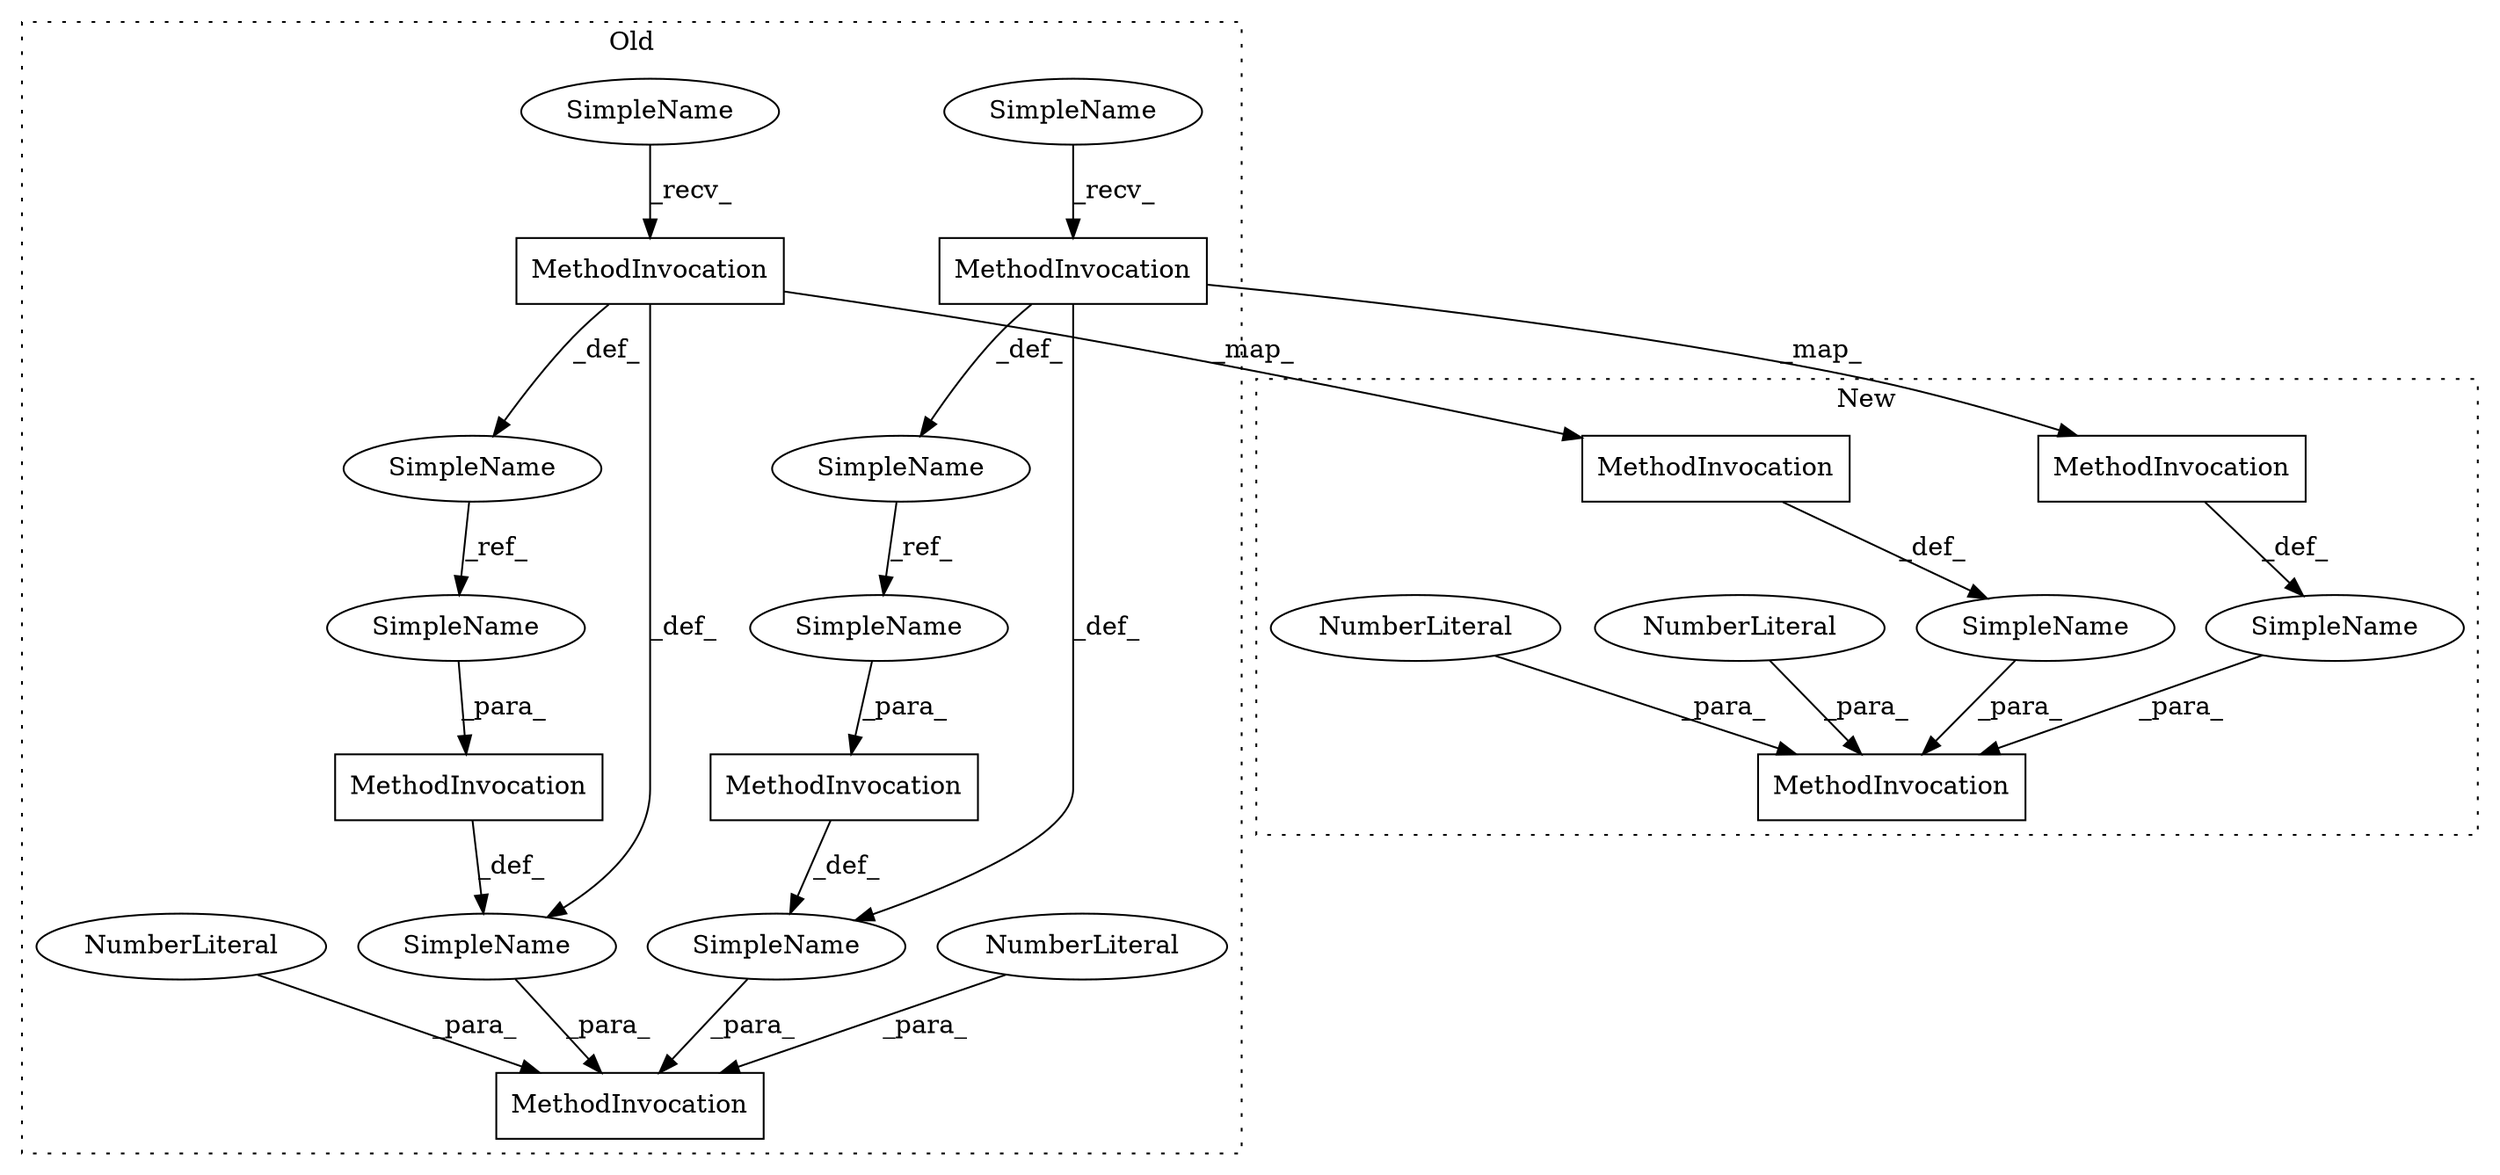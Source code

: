 digraph G {
subgraph cluster0 {
2 [label="MethodInvocation" a="32" s="1769,1859" l="29,1" shape="box"];
3 [label="MethodInvocation" a="32" s="1673,1698" l="8,1" shape="box"];
4 [label="MethodInvocation" a="32" s="1721,1746" l="8,1" shape="box"];
6 [label="MethodInvocation" a="32" s="1798,1825" l="18,1" shape="box"];
8 [label="MethodInvocation" a="32" s="1827,1854" l="18,1" shape="box"];
9 [label="NumberLiteral" a="34" s="1856" l="1" shape="ellipse"];
11 [label="SimpleName" a="42" s="1705" l="9" shape="ellipse"];
12 [label="SimpleName" a="42" s="1657" l="9" shape="ellipse"];
13 [label="SimpleName" a="42" s="1816" l="9" shape="ellipse"];
15 [label="SimpleName" a="42" s="" l="" shape="ellipse"];
16 [label="SimpleName" a="42" s="1667" l="5" shape="ellipse"];
17 [label="SimpleName" a="42" s="1845" l="9" shape="ellipse"];
19 [label="SimpleName" a="42" s="" l="" shape="ellipse"];
20 [label="SimpleName" a="42" s="1715" l="5" shape="ellipse"];
22 [label="NumberLiteral" a="34" s="1858" l="1" shape="ellipse"];
label = "Old";
style="dotted";
}
subgraph cluster1 {
1 [label="MethodInvocation" a="32" s="1701,1736" l="18,1" shape="box"];
5 [label="MethodInvocation" a="32" s="1664,1699" l="18,1" shape="box"];
7 [label="MethodInvocation" a="32" s="1635,1741" l="29,1" shape="box"];
10 [label="NumberLiteral" a="34" s="1738" l="1" shape="ellipse"];
14 [label="SimpleName" a="42" s="" l="" shape="ellipse"];
18 [label="SimpleName" a="42" s="" l="" shape="ellipse"];
21 [label="NumberLiteral" a="34" s="1740" l="1" shape="ellipse"];
label = "New";
style="dotted";
}
1 -> 14 [label="_def_"];
3 -> 5 [label="_map_"];
3 -> 15 [label="_def_"];
3 -> 12 [label="_def_"];
4 -> 11 [label="_def_"];
4 -> 1 [label="_map_"];
4 -> 19 [label="_def_"];
5 -> 18 [label="_def_"];
6 -> 15 [label="_def_"];
8 -> 19 [label="_def_"];
9 -> 2 [label="_para_"];
10 -> 7 [label="_para_"];
11 -> 17 [label="_ref_"];
12 -> 13 [label="_ref_"];
13 -> 6 [label="_para_"];
14 -> 7 [label="_para_"];
15 -> 2 [label="_para_"];
16 -> 3 [label="_recv_"];
17 -> 8 [label="_para_"];
18 -> 7 [label="_para_"];
19 -> 2 [label="_para_"];
20 -> 4 [label="_recv_"];
21 -> 7 [label="_para_"];
22 -> 2 [label="_para_"];
}